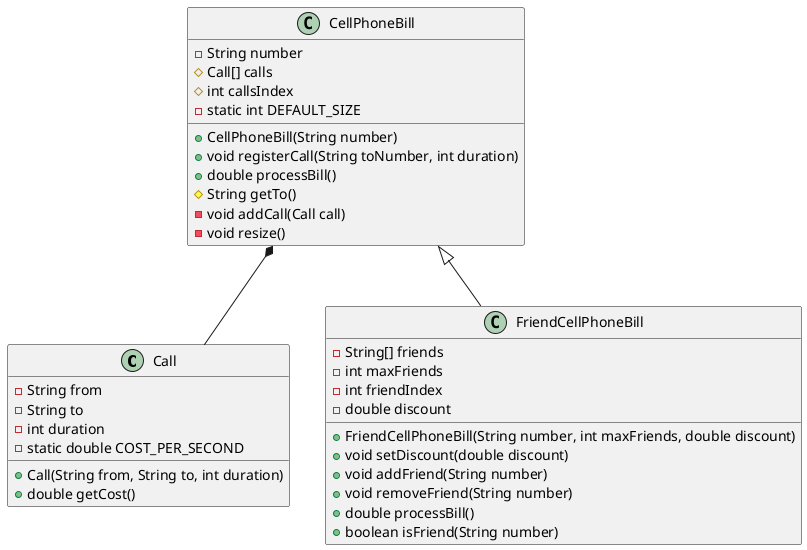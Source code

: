 @startuml
'https://plantuml.com/sequence-diagram


class Call{

    - String from
    - String to
    - int duration
    - static double COST_PER_SECOND

    + Call(String from, String to, int duration)
    + double getCost()
}

class CellPhoneBill {

    - String number
    # Call[] calls
    # int callsIndex
    - static int DEFAULT_SIZE

    + CellPhoneBill(String number)
    + void registerCall(String toNumber, int duration)
    + double processBill()
    # String getTo()
    - void addCall(Call call)
    - void resize()
}

class FriendCellPhoneBill {

    - String[] friends
    - int maxFriends
    - int friendIndex
    - double discount

    + FriendCellPhoneBill(String number, int maxFriends, double discount)
    + void setDiscount(double discount)
    + void addFriend(String number)
    + void removeFriend(String number)
    + double processBill()
    + boolean isFriend(String number)
}


CellPhoneBill <|-- FriendCellPhoneBill
CellPhoneBill *-- Call
@enduml